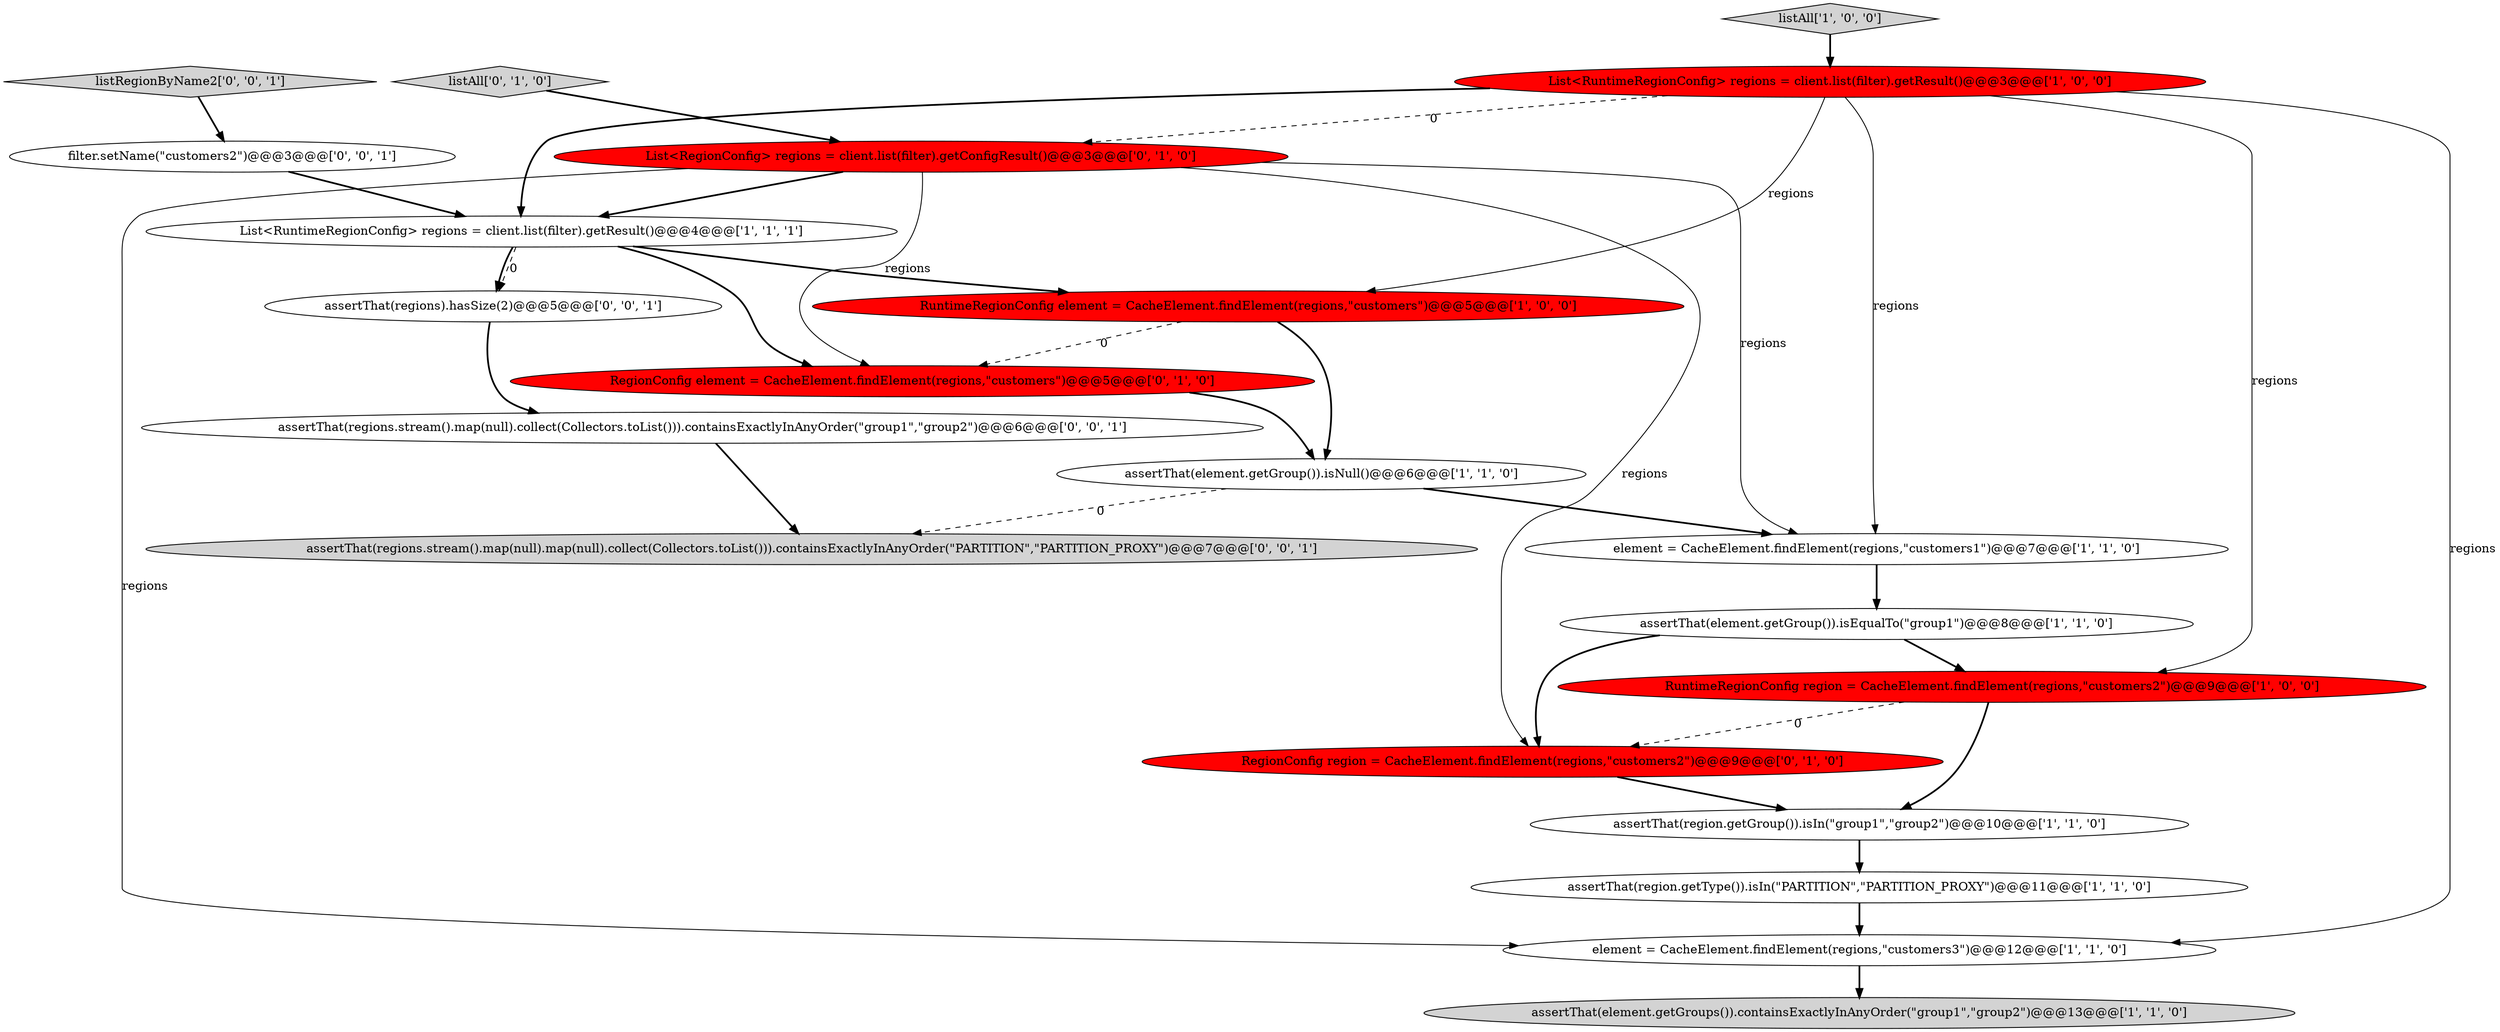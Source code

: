 digraph {
12 [style = filled, label = "listAll['0', '1', '0']", fillcolor = lightgray, shape = diamond image = "AAA0AAABBB2BBB"];
14 [style = filled, label = "RegionConfig region = CacheElement.findElement(regions,\"customers2\")@@@9@@@['0', '1', '0']", fillcolor = red, shape = ellipse image = "AAA1AAABBB2BBB"];
16 [style = filled, label = "listRegionByName2['0', '0', '1']", fillcolor = lightgray, shape = diamond image = "AAA0AAABBB3BBB"];
3 [style = filled, label = "listAll['1', '0', '0']", fillcolor = lightgray, shape = diamond image = "AAA0AAABBB1BBB"];
20 [style = filled, label = "assertThat(regions).hasSize(2)@@@5@@@['0', '0', '1']", fillcolor = white, shape = ellipse image = "AAA0AAABBB3BBB"];
10 [style = filled, label = "RuntimeRegionConfig element = CacheElement.findElement(regions,\"customers\")@@@5@@@['1', '0', '0']", fillcolor = red, shape = ellipse image = "AAA1AAABBB1BBB"];
13 [style = filled, label = "List<RegionConfig> regions = client.list(filter).getConfigResult()@@@3@@@['0', '1', '0']", fillcolor = red, shape = ellipse image = "AAA1AAABBB2BBB"];
7 [style = filled, label = "List<RuntimeRegionConfig> regions = client.list(filter).getResult()@@@4@@@['1', '1', '1']", fillcolor = white, shape = ellipse image = "AAA0AAABBB1BBB"];
6 [style = filled, label = "assertThat(region.getType()).isIn(\"PARTITION\",\"PARTITION_PROXY\")@@@11@@@['1', '1', '0']", fillcolor = white, shape = ellipse image = "AAA0AAABBB1BBB"];
8 [style = filled, label = "RuntimeRegionConfig region = CacheElement.findElement(regions,\"customers2\")@@@9@@@['1', '0', '0']", fillcolor = red, shape = ellipse image = "AAA1AAABBB1BBB"];
4 [style = filled, label = "assertThat(region.getGroup()).isIn(\"group1\",\"group2\")@@@10@@@['1', '1', '0']", fillcolor = white, shape = ellipse image = "AAA0AAABBB1BBB"];
18 [style = filled, label = "filter.setName(\"customers2\")@@@3@@@['0', '0', '1']", fillcolor = white, shape = ellipse image = "AAA0AAABBB3BBB"];
19 [style = filled, label = "assertThat(regions.stream().map(null).collect(Collectors.toList())).containsExactlyInAnyOrder(\"group1\",\"group2\")@@@6@@@['0', '0', '1']", fillcolor = white, shape = ellipse image = "AAA0AAABBB3BBB"];
0 [style = filled, label = "element = CacheElement.findElement(regions,\"customers3\")@@@12@@@['1', '1', '0']", fillcolor = white, shape = ellipse image = "AAA0AAABBB1BBB"];
11 [style = filled, label = "assertThat(element.getGroup()).isNull()@@@6@@@['1', '1', '0']", fillcolor = white, shape = ellipse image = "AAA0AAABBB1BBB"];
5 [style = filled, label = "element = CacheElement.findElement(regions,\"customers1\")@@@7@@@['1', '1', '0']", fillcolor = white, shape = ellipse image = "AAA0AAABBB1BBB"];
2 [style = filled, label = "assertThat(element.getGroup()).isEqualTo(\"group1\")@@@8@@@['1', '1', '0']", fillcolor = white, shape = ellipse image = "AAA0AAABBB1BBB"];
9 [style = filled, label = "assertThat(element.getGroups()).containsExactlyInAnyOrder(\"group1\",\"group2\")@@@13@@@['1', '1', '0']", fillcolor = lightgray, shape = ellipse image = "AAA0AAABBB1BBB"];
1 [style = filled, label = "List<RuntimeRegionConfig> regions = client.list(filter).getResult()@@@3@@@['1', '0', '0']", fillcolor = red, shape = ellipse image = "AAA1AAABBB1BBB"];
15 [style = filled, label = "RegionConfig element = CacheElement.findElement(regions,\"customers\")@@@5@@@['0', '1', '0']", fillcolor = red, shape = ellipse image = "AAA1AAABBB2BBB"];
17 [style = filled, label = "assertThat(regions.stream().map(null).map(null).collect(Collectors.toList())).containsExactlyInAnyOrder(\"PARTITION\",\"PARTITION_PROXY\")@@@7@@@['0', '0', '1']", fillcolor = lightgray, shape = ellipse image = "AAA0AAABBB3BBB"];
10->15 [style = dashed, label="0"];
1->10 [style = solid, label="regions"];
0->9 [style = bold, label=""];
16->18 [style = bold, label=""];
3->1 [style = bold, label=""];
7->10 [style = bold, label=""];
4->6 [style = bold, label=""];
13->0 [style = solid, label="regions"];
7->20 [style = dashed, label="0"];
6->0 [style = bold, label=""];
19->17 [style = bold, label=""];
7->20 [style = bold, label=""];
8->14 [style = dashed, label="0"];
11->17 [style = dashed, label="0"];
1->7 [style = bold, label=""];
1->13 [style = dashed, label="0"];
12->13 [style = bold, label=""];
11->5 [style = bold, label=""];
5->2 [style = bold, label=""];
15->11 [style = bold, label=""];
13->7 [style = bold, label=""];
13->14 [style = solid, label="regions"];
2->14 [style = bold, label=""];
1->0 [style = solid, label="regions"];
7->15 [style = bold, label=""];
1->8 [style = solid, label="regions"];
8->4 [style = bold, label=""];
18->7 [style = bold, label=""];
20->19 [style = bold, label=""];
13->15 [style = solid, label="regions"];
1->5 [style = solid, label="regions"];
2->8 [style = bold, label=""];
14->4 [style = bold, label=""];
10->11 [style = bold, label=""];
13->5 [style = solid, label="regions"];
}
